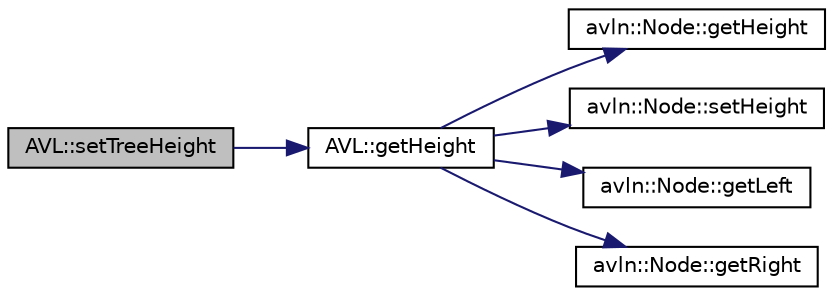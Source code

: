 digraph "AVL::setTreeHeight"
{
  edge [fontname="Helvetica",fontsize="10",labelfontname="Helvetica",labelfontsize="10"];
  node [fontname="Helvetica",fontsize="10",shape=record];
  rankdir="LR";
  Node1 [label="AVL::setTreeHeight",height=0.2,width=0.4,color="black", fillcolor="grey75", style="filled", fontcolor="black"];
  Node1 -> Node2 [color="midnightblue",fontsize="10",style="solid"];
  Node2 [label="AVL::getHeight",height=0.2,width=0.4,color="black", fillcolor="white", style="filled",URL="$class_a_v_l.html#ae91633730e5398cf6a47e81b8f4c0df2"];
  Node2 -> Node3 [color="midnightblue",fontsize="10",style="solid"];
  Node3 [label="avln::Node::getHeight",height=0.2,width=0.4,color="black", fillcolor="white", style="filled",URL="$classavln_1_1_node.html#a6f7ca47990ff821955174da329a2c899"];
  Node2 -> Node4 [color="midnightblue",fontsize="10",style="solid"];
  Node4 [label="avln::Node::setHeight",height=0.2,width=0.4,color="black", fillcolor="white", style="filled",URL="$classavln_1_1_node.html#adb40e177e84b957e1d0230b057ec8bf9"];
  Node2 -> Node5 [color="midnightblue",fontsize="10",style="solid"];
  Node5 [label="avln::Node::getLeft",height=0.2,width=0.4,color="black", fillcolor="white", style="filled",URL="$classavln_1_1_node.html#ad39cf45af29db3be415f812495c1c201"];
  Node2 -> Node6 [color="midnightblue",fontsize="10",style="solid"];
  Node6 [label="avln::Node::getRight",height=0.2,width=0.4,color="black", fillcolor="white", style="filled",URL="$classavln_1_1_node.html#ae6e852e00c029d06ae34c0a415a13812"];
}
